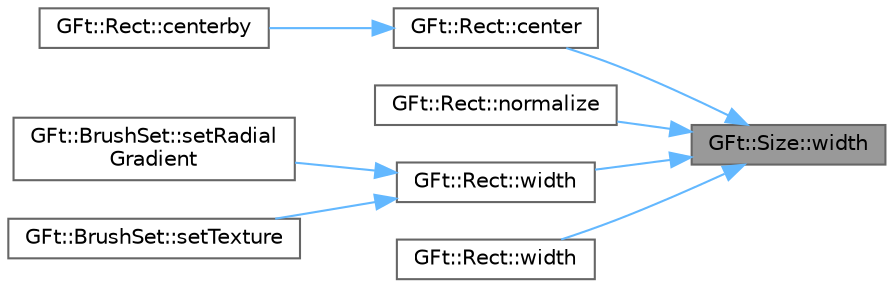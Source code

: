 digraph "GFt::Size::width"
{
 // LATEX_PDF_SIZE
  bgcolor="transparent";
  edge [fontname=Helvetica,fontsize=10,labelfontname=Helvetica,labelfontsize=10];
  node [fontname=Helvetica,fontsize=10,shape=box,height=0.2,width=0.4];
  rankdir="RL";
  Node1 [id="Node000001",label="GFt::Size::width",height=0.2,width=0.4,color="gray40", fillcolor="grey60", style="filled", fontcolor="black",tooltip="尺寸的宽度"];
  Node1 -> Node2 [id="edge1_Node000001_Node000002",dir="back",color="steelblue1",style="solid",tooltip=" "];
  Node2 [id="Node000002",label="GFt::Rect::center",height=0.2,width=0.4,color="grey40", fillcolor="white", style="filled",URL="$class_g_ft_1_1_rect.html#adf8b0dbc45bd28434044a68f0e6b019c",tooltip="矩形的中心点坐标"];
  Node2 -> Node3 [id="edge2_Node000002_Node000003",dir="back",color="steelblue1",style="solid",tooltip=" "];
  Node3 [id="Node000003",label="GFt::Rect::centerby",height=0.2,width=0.4,color="grey40", fillcolor="white", style="filled",URL="$class_g_ft_1_1_rect.html#abc4eafa388249b3847e7efb0a1588c72",tooltip="计算给定尺寸的居中矩形"];
  Node1 -> Node4 [id="edge3_Node000001_Node000004",dir="back",color="steelblue1",style="solid",tooltip=" "];
  Node4 [id="Node000004",label="GFt::Rect::normalize",height=0.2,width=0.4,color="grey40", fillcolor="white", style="filled",URL="$class_g_ft_1_1_rect.html#a34bb8224532dabd9d7db9e518c6b2f89",tooltip="规范化矩形数据"];
  Node1 -> Node5 [id="edge4_Node000001_Node000005",dir="back",color="steelblue1",style="solid",tooltip=" "];
  Node5 [id="Node000005",label="GFt::Rect::width",height=0.2,width=0.4,color="grey40", fillcolor="white", style="filled",URL="$class_g_ft_1_1_rect.html#a54f1d736a9b2d603fd07ec2481fa02cc",tooltip="矩形宽度"];
  Node5 -> Node6 [id="edge5_Node000005_Node000006",dir="back",color="steelblue1",style="solid",tooltip=" "];
  Node6 [id="Node000006",label="GFt::BrushSet::setRadial\lGradient",height=0.2,width=0.4,color="grey40", fillcolor="white", style="filled",URL="$class_g_ft_1_1_brush_set.html#a5020ab6ed63c6bf9a68a9a8fb2804642",tooltip="设置椭圆径向渐变画刷填充"];
  Node5 -> Node7 [id="edge6_Node000005_Node000007",dir="back",color="steelblue1",style="solid",tooltip=" "];
  Node7 [id="Node000007",label="GFt::BrushSet::setTexture",height=0.2,width=0.4,color="grey40", fillcolor="white", style="filled",URL="$class_g_ft_1_1_brush_set.html#a8b1552e222376bf942b66ae3931512e8",tooltip="设置纹理画刷填充"];
  Node1 -> Node8 [id="edge7_Node000001_Node000008",dir="back",color="steelblue1",style="solid",tooltip=" "];
  Node8 [id="Node000008",label="GFt::Rect::width",height=0.2,width=0.4,color="grey40", fillcolor="white", style="filled",URL="$class_g_ft_1_1_rect.html#a73610e8c2a5b5db93bdf67fa3f2bbdb9",tooltip="矩形宽度的 const 版本"];
}
